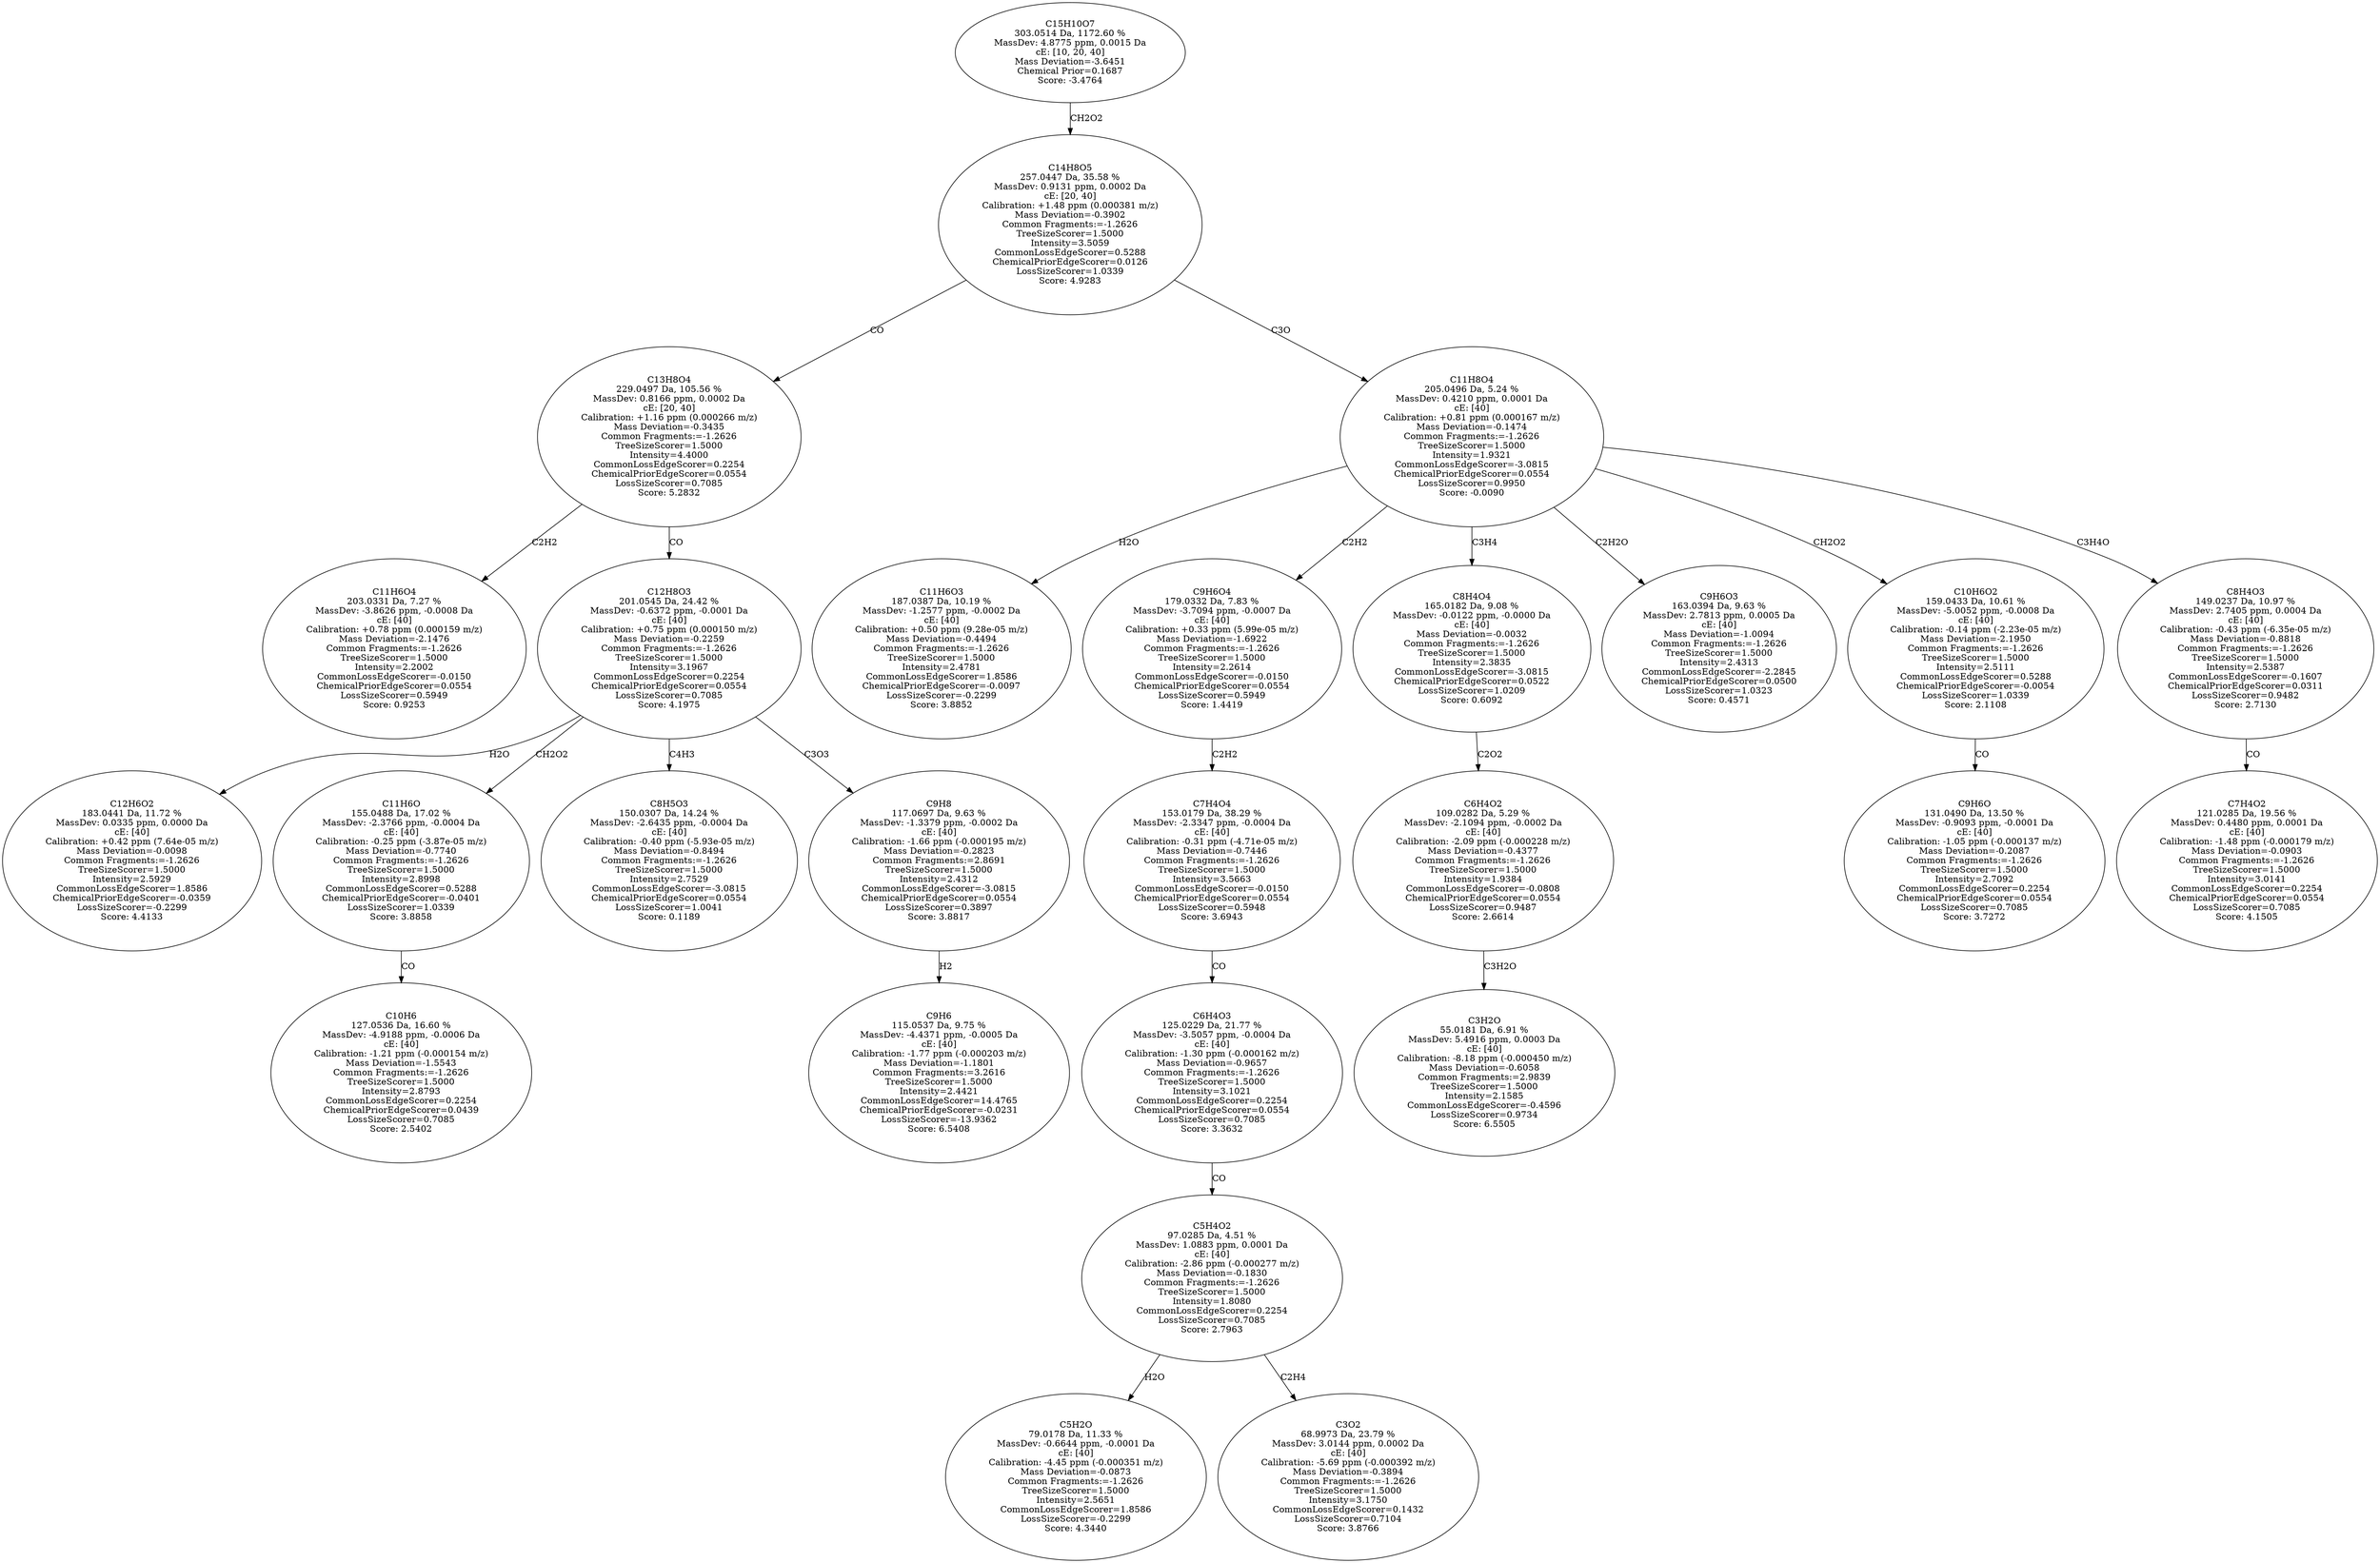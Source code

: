 strict digraph {
v1 [label="C11H6O4\n203.0331 Da, 7.27 %\nMassDev: -3.8626 ppm, -0.0008 Da\ncE: [40]\nCalibration: +0.78 ppm (0.000159 m/z)\nMass Deviation=-2.1476\nCommon Fragments:=-1.2626\nTreeSizeScorer=1.5000\nIntensity=2.2002\nCommonLossEdgeScorer=-0.0150\nChemicalPriorEdgeScorer=0.0554\nLossSizeScorer=0.5949\nScore: 0.9253"];
v2 [label="C12H6O2\n183.0441 Da, 11.72 %\nMassDev: 0.0335 ppm, 0.0000 Da\ncE: [40]\nCalibration: +0.42 ppm (7.64e-05 m/z)\nMass Deviation=-0.0098\nCommon Fragments:=-1.2626\nTreeSizeScorer=1.5000\nIntensity=2.5929\nCommonLossEdgeScorer=1.8586\nChemicalPriorEdgeScorer=-0.0359\nLossSizeScorer=-0.2299\nScore: 4.4133"];
v3 [label="C10H6\n127.0536 Da, 16.60 %\nMassDev: -4.9188 ppm, -0.0006 Da\ncE: [40]\nCalibration: -1.21 ppm (-0.000154 m/z)\nMass Deviation=-1.5543\nCommon Fragments:=-1.2626\nTreeSizeScorer=1.5000\nIntensity=2.8793\nCommonLossEdgeScorer=0.2254\nChemicalPriorEdgeScorer=0.0439\nLossSizeScorer=0.7085\nScore: 2.5402"];
v4 [label="C11H6O\n155.0488 Da, 17.02 %\nMassDev: -2.3766 ppm, -0.0004 Da\ncE: [40]\nCalibration: -0.25 ppm (-3.87e-05 m/z)\nMass Deviation=-0.7740\nCommon Fragments:=-1.2626\nTreeSizeScorer=1.5000\nIntensity=2.8998\nCommonLossEdgeScorer=0.5288\nChemicalPriorEdgeScorer=-0.0401\nLossSizeScorer=1.0339\nScore: 3.8858"];
v5 [label="C8H5O3\n150.0307 Da, 14.24 %\nMassDev: -2.6435 ppm, -0.0004 Da\ncE: [40]\nCalibration: -0.40 ppm (-5.93e-05 m/z)\nMass Deviation=-0.8494\nCommon Fragments:=-1.2626\nTreeSizeScorer=1.5000\nIntensity=2.7529\nCommonLossEdgeScorer=-3.0815\nChemicalPriorEdgeScorer=0.0554\nLossSizeScorer=1.0041\nScore: 0.1189"];
v6 [label="C9H6\n115.0537 Da, 9.75 %\nMassDev: -4.4371 ppm, -0.0005 Da\ncE: [40]\nCalibration: -1.77 ppm (-0.000203 m/z)\nMass Deviation=-1.1801\nCommon Fragments:=3.2616\nTreeSizeScorer=1.5000\nIntensity=2.4421\nCommonLossEdgeScorer=14.4765\nChemicalPriorEdgeScorer=-0.0231\nLossSizeScorer=-13.9362\nScore: 6.5408"];
v7 [label="C9H8\n117.0697 Da, 9.63 %\nMassDev: -1.3379 ppm, -0.0002 Da\ncE: [40]\nCalibration: -1.66 ppm (-0.000195 m/z)\nMass Deviation=-0.2823\nCommon Fragments:=2.8691\nTreeSizeScorer=1.5000\nIntensity=2.4312\nCommonLossEdgeScorer=-3.0815\nChemicalPriorEdgeScorer=0.0554\nLossSizeScorer=0.3897\nScore: 3.8817"];
v8 [label="C12H8O3\n201.0545 Da, 24.42 %\nMassDev: -0.6372 ppm, -0.0001 Da\ncE: [40]\nCalibration: +0.75 ppm (0.000150 m/z)\nMass Deviation=-0.2259\nCommon Fragments:=-1.2626\nTreeSizeScorer=1.5000\nIntensity=3.1967\nCommonLossEdgeScorer=0.2254\nChemicalPriorEdgeScorer=0.0554\nLossSizeScorer=0.7085\nScore: 4.1975"];
v9 [label="C13H8O4\n229.0497 Da, 105.56 %\nMassDev: 0.8166 ppm, 0.0002 Da\ncE: [20, 40]\nCalibration: +1.16 ppm (0.000266 m/z)\nMass Deviation=-0.3435\nCommon Fragments:=-1.2626\nTreeSizeScorer=1.5000\nIntensity=4.4000\nCommonLossEdgeScorer=0.2254\nChemicalPriorEdgeScorer=0.0554\nLossSizeScorer=0.7085\nScore: 5.2832"];
v10 [label="C11H6O3\n187.0387 Da, 10.19 %\nMassDev: -1.2577 ppm, -0.0002 Da\ncE: [40]\nCalibration: +0.50 ppm (9.28e-05 m/z)\nMass Deviation=-0.4494\nCommon Fragments:=-1.2626\nTreeSizeScorer=1.5000\nIntensity=2.4781\nCommonLossEdgeScorer=1.8586\nChemicalPriorEdgeScorer=-0.0097\nLossSizeScorer=-0.2299\nScore: 3.8852"];
v11 [label="C5H2O\n79.0178 Da, 11.33 %\nMassDev: -0.6644 ppm, -0.0001 Da\ncE: [40]\nCalibration: -4.45 ppm (-0.000351 m/z)\nMass Deviation=-0.0873\nCommon Fragments:=-1.2626\nTreeSizeScorer=1.5000\nIntensity=2.5651\nCommonLossEdgeScorer=1.8586\nLossSizeScorer=-0.2299\nScore: 4.3440"];
v12 [label="C3O2\n68.9973 Da, 23.79 %\nMassDev: 3.0144 ppm, 0.0002 Da\ncE: [40]\nCalibration: -5.69 ppm (-0.000392 m/z)\nMass Deviation=-0.3894\nCommon Fragments:=-1.2626\nTreeSizeScorer=1.5000\nIntensity=3.1750\nCommonLossEdgeScorer=0.1432\nLossSizeScorer=0.7104\nScore: 3.8766"];
v13 [label="C5H4O2\n97.0285 Da, 4.51 %\nMassDev: 1.0883 ppm, 0.0001 Da\ncE: [40]\nCalibration: -2.86 ppm (-0.000277 m/z)\nMass Deviation=-0.1830\nCommon Fragments:=-1.2626\nTreeSizeScorer=1.5000\nIntensity=1.8080\nCommonLossEdgeScorer=0.2254\nLossSizeScorer=0.7085\nScore: 2.7963"];
v14 [label="C6H4O3\n125.0229 Da, 21.77 %\nMassDev: -3.5057 ppm, -0.0004 Da\ncE: [40]\nCalibration: -1.30 ppm (-0.000162 m/z)\nMass Deviation=-0.9657\nCommon Fragments:=-1.2626\nTreeSizeScorer=1.5000\nIntensity=3.1021\nCommonLossEdgeScorer=0.2254\nChemicalPriorEdgeScorer=0.0554\nLossSizeScorer=0.7085\nScore: 3.3632"];
v15 [label="C7H4O4\n153.0179 Da, 38.29 %\nMassDev: -2.3347 ppm, -0.0004 Da\ncE: [40]\nCalibration: -0.31 ppm (-4.71e-05 m/z)\nMass Deviation=-0.7446\nCommon Fragments:=-1.2626\nTreeSizeScorer=1.5000\nIntensity=3.5663\nCommonLossEdgeScorer=-0.0150\nChemicalPriorEdgeScorer=0.0554\nLossSizeScorer=0.5948\nScore: 3.6943"];
v16 [label="C9H6O4\n179.0332 Da, 7.83 %\nMassDev: -3.7094 ppm, -0.0007 Da\ncE: [40]\nCalibration: +0.33 ppm (5.99e-05 m/z)\nMass Deviation=-1.6922\nCommon Fragments:=-1.2626\nTreeSizeScorer=1.5000\nIntensity=2.2614\nCommonLossEdgeScorer=-0.0150\nChemicalPriorEdgeScorer=0.0554\nLossSizeScorer=0.5949\nScore: 1.4419"];
v17 [label="C3H2O\n55.0181 Da, 6.91 %\nMassDev: 5.4916 ppm, 0.0003 Da\ncE: [40]\nCalibration: -8.18 ppm (-0.000450 m/z)\nMass Deviation=-0.6058\nCommon Fragments:=2.9839\nTreeSizeScorer=1.5000\nIntensity=2.1585\nCommonLossEdgeScorer=-0.4596\nLossSizeScorer=0.9734\nScore: 6.5505"];
v18 [label="C6H4O2\n109.0282 Da, 5.29 %\nMassDev: -2.1094 ppm, -0.0002 Da\ncE: [40]\nCalibration: -2.09 ppm (-0.000228 m/z)\nMass Deviation=-0.4377\nCommon Fragments:=-1.2626\nTreeSizeScorer=1.5000\nIntensity=1.9384\nCommonLossEdgeScorer=-0.0808\nChemicalPriorEdgeScorer=0.0554\nLossSizeScorer=0.9487\nScore: 2.6614"];
v19 [label="C8H4O4\n165.0182 Da, 9.08 %\nMassDev: -0.0122 ppm, -0.0000 Da\ncE: [40]\nMass Deviation=-0.0032\nCommon Fragments:=-1.2626\nTreeSizeScorer=1.5000\nIntensity=2.3835\nCommonLossEdgeScorer=-3.0815\nChemicalPriorEdgeScorer=0.0522\nLossSizeScorer=1.0209\nScore: 0.6092"];
v20 [label="C9H6O3\n163.0394 Da, 9.63 %\nMassDev: 2.7813 ppm, 0.0005 Da\ncE: [40]\nMass Deviation=-1.0094\nCommon Fragments:=-1.2626\nTreeSizeScorer=1.5000\nIntensity=2.4313\nCommonLossEdgeScorer=-2.2845\nChemicalPriorEdgeScorer=0.0500\nLossSizeScorer=1.0323\nScore: 0.4571"];
v21 [label="C9H6O\n131.0490 Da, 13.50 %\nMassDev: -0.9093 ppm, -0.0001 Da\ncE: [40]\nCalibration: -1.05 ppm (-0.000137 m/z)\nMass Deviation=-0.2087\nCommon Fragments:=-1.2626\nTreeSizeScorer=1.5000\nIntensity=2.7092\nCommonLossEdgeScorer=0.2254\nChemicalPriorEdgeScorer=0.0554\nLossSizeScorer=0.7085\nScore: 3.7272"];
v22 [label="C10H6O2\n159.0433 Da, 10.61 %\nMassDev: -5.0052 ppm, -0.0008 Da\ncE: [40]\nCalibration: -0.14 ppm (-2.23e-05 m/z)\nMass Deviation=-2.1950\nCommon Fragments:=-1.2626\nTreeSizeScorer=1.5000\nIntensity=2.5111\nCommonLossEdgeScorer=0.5288\nChemicalPriorEdgeScorer=-0.0054\nLossSizeScorer=1.0339\nScore: 2.1108"];
v23 [label="C7H4O2\n121.0285 Da, 19.56 %\nMassDev: 0.4480 ppm, 0.0001 Da\ncE: [40]\nCalibration: -1.48 ppm (-0.000179 m/z)\nMass Deviation=-0.0903\nCommon Fragments:=-1.2626\nTreeSizeScorer=1.5000\nIntensity=3.0141\nCommonLossEdgeScorer=0.2254\nChemicalPriorEdgeScorer=0.0554\nLossSizeScorer=0.7085\nScore: 4.1505"];
v24 [label="C8H4O3\n149.0237 Da, 10.97 %\nMassDev: 2.7405 ppm, 0.0004 Da\ncE: [40]\nCalibration: -0.43 ppm (-6.35e-05 m/z)\nMass Deviation=-0.8818\nCommon Fragments:=-1.2626\nTreeSizeScorer=1.5000\nIntensity=2.5387\nCommonLossEdgeScorer=-0.1607\nChemicalPriorEdgeScorer=0.0311\nLossSizeScorer=0.9482\nScore: 2.7130"];
v25 [label="C11H8O4\n205.0496 Da, 5.24 %\nMassDev: 0.4210 ppm, 0.0001 Da\ncE: [40]\nCalibration: +0.81 ppm (0.000167 m/z)\nMass Deviation=-0.1474\nCommon Fragments:=-1.2626\nTreeSizeScorer=1.5000\nIntensity=1.9321\nCommonLossEdgeScorer=-3.0815\nChemicalPriorEdgeScorer=0.0554\nLossSizeScorer=0.9950\nScore: -0.0090"];
v26 [label="C14H8O5\n257.0447 Da, 35.58 %\nMassDev: 0.9131 ppm, 0.0002 Da\ncE: [20, 40]\nCalibration: +1.48 ppm (0.000381 m/z)\nMass Deviation=-0.3902\nCommon Fragments:=-1.2626\nTreeSizeScorer=1.5000\nIntensity=3.5059\nCommonLossEdgeScorer=0.5288\nChemicalPriorEdgeScorer=0.0126\nLossSizeScorer=1.0339\nScore: 4.9283"];
v27 [label="C15H10O7\n303.0514 Da, 1172.60 %\nMassDev: 4.8775 ppm, 0.0015 Da\ncE: [10, 20, 40]\nMass Deviation=-3.6451\nChemical Prior=0.1687\nScore: -3.4764"];
v9 -> v1 [label="C2H2"];
v8 -> v2 [label="H2O"];
v4 -> v3 [label="CO"];
v8 -> v4 [label="CH2O2"];
v8 -> v5 [label="C4H3"];
v7 -> v6 [label="H2"];
v8 -> v7 [label="C3O3"];
v9 -> v8 [label="CO"];
v26 -> v9 [label="CO"];
v25 -> v10 [label="H2O"];
v13 -> v11 [label="H2O"];
v13 -> v12 [label="C2H4"];
v14 -> v13 [label="CO"];
v15 -> v14 [label="CO"];
v16 -> v15 [label="C2H2"];
v25 -> v16 [label="C2H2"];
v18 -> v17 [label="C3H2O"];
v19 -> v18 [label="C2O2"];
v25 -> v19 [label="C3H4"];
v25 -> v20 [label="C2H2O"];
v22 -> v21 [label="CO"];
v25 -> v22 [label="CH2O2"];
v24 -> v23 [label="CO"];
v25 -> v24 [label="C3H4O"];
v26 -> v25 [label="C3O"];
v27 -> v26 [label="CH2O2"];
}